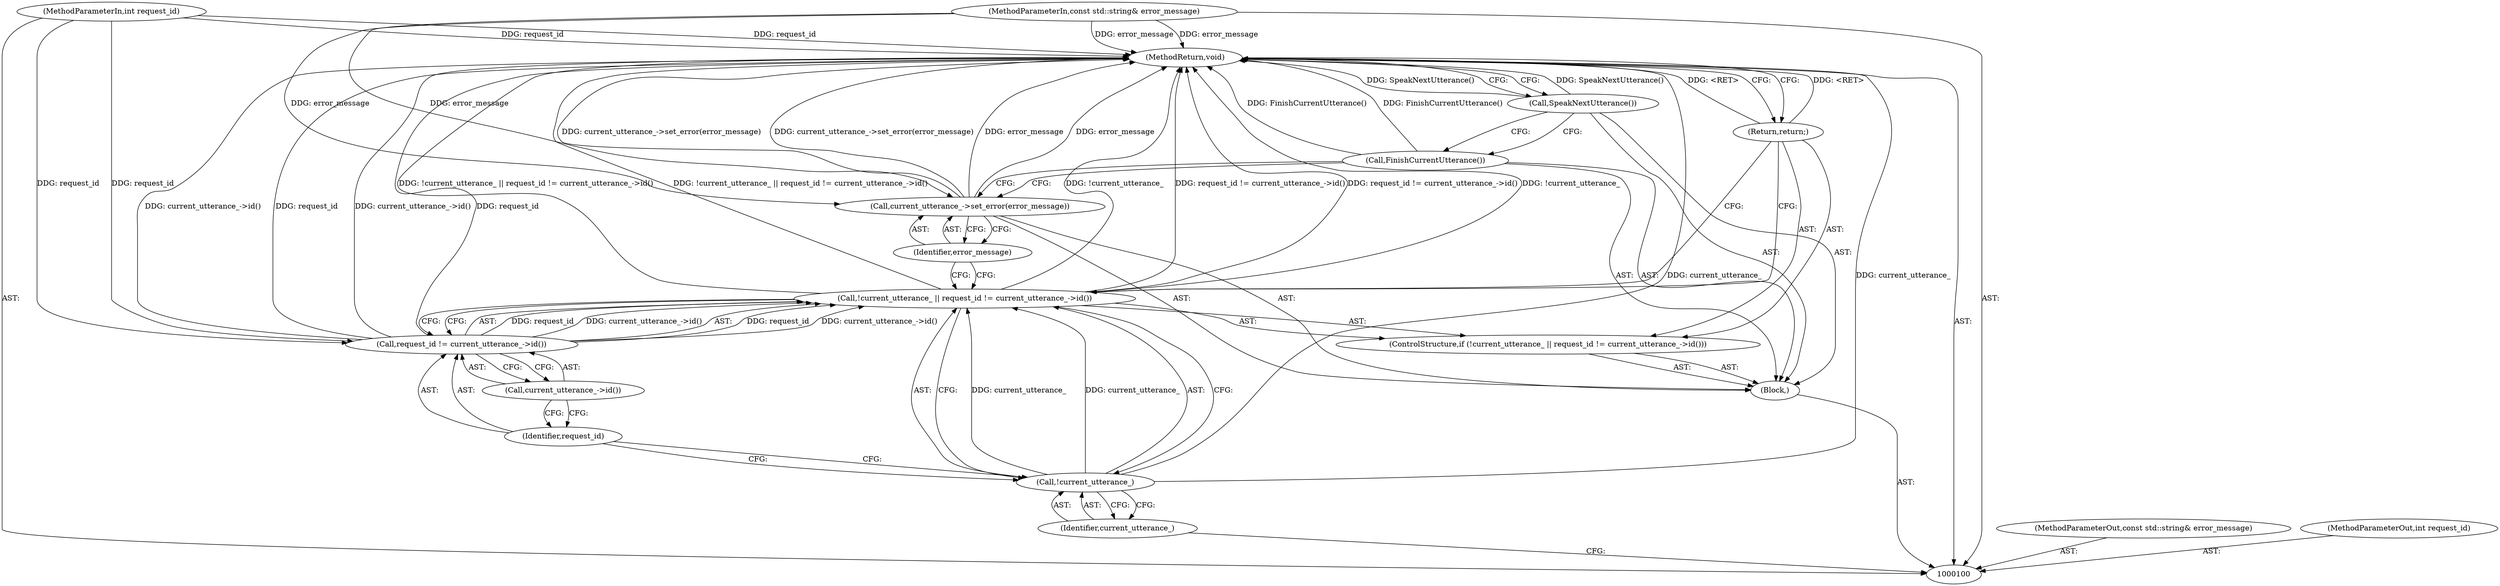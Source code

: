digraph "1_Chrome_c63f2b7fe4fe2977f858a8e36d5f48db17eff2e7_10" {
"1000116" [label="(MethodReturn,void)"];
"1000102" [label="(MethodParameterIn,const std::string& error_message)"];
"1000150" [label="(MethodParameterOut,const std::string& error_message)"];
"1000101" [label="(MethodParameterIn,int request_id)"];
"1000149" [label="(MethodParameterOut,int request_id)"];
"1000103" [label="(Block,)"];
"1000104" [label="(ControlStructure,if (!current_utterance_ || request_id != current_utterance_->id()))"];
"1000108" [label="(Call,request_id != current_utterance_->id())"];
"1000109" [label="(Identifier,request_id)"];
"1000110" [label="(Call,current_utterance_->id())"];
"1000105" [label="(Call,!current_utterance_ || request_id != current_utterance_->id())"];
"1000106" [label="(Call,!current_utterance_)"];
"1000107" [label="(Identifier,current_utterance_)"];
"1000111" [label="(Return,return;)"];
"1000112" [label="(Call,current_utterance_->set_error(error_message))"];
"1000113" [label="(Identifier,error_message)"];
"1000114" [label="(Call,FinishCurrentUtterance())"];
"1000115" [label="(Call,SpeakNextUtterance())"];
"1000116" -> "1000100"  [label="AST: "];
"1000116" -> "1000111"  [label="CFG: "];
"1000116" -> "1000115"  [label="CFG: "];
"1000105" -> "1000116"  [label="DDG: request_id != current_utterance_->id()"];
"1000105" -> "1000116"  [label="DDG: !current_utterance_ || request_id != current_utterance_->id()"];
"1000105" -> "1000116"  [label="DDG: !current_utterance_"];
"1000106" -> "1000116"  [label="DDG: current_utterance_"];
"1000114" -> "1000116"  [label="DDG: FinishCurrentUtterance()"];
"1000115" -> "1000116"  [label="DDG: SpeakNextUtterance()"];
"1000102" -> "1000116"  [label="DDG: error_message"];
"1000112" -> "1000116"  [label="DDG: current_utterance_->set_error(error_message)"];
"1000112" -> "1000116"  [label="DDG: error_message"];
"1000101" -> "1000116"  [label="DDG: request_id"];
"1000108" -> "1000116"  [label="DDG: current_utterance_->id()"];
"1000108" -> "1000116"  [label="DDG: request_id"];
"1000111" -> "1000116"  [label="DDG: <RET>"];
"1000102" -> "1000100"  [label="AST: "];
"1000102" -> "1000116"  [label="DDG: error_message"];
"1000102" -> "1000112"  [label="DDG: error_message"];
"1000150" -> "1000100"  [label="AST: "];
"1000101" -> "1000100"  [label="AST: "];
"1000101" -> "1000116"  [label="DDG: request_id"];
"1000101" -> "1000108"  [label="DDG: request_id"];
"1000149" -> "1000100"  [label="AST: "];
"1000103" -> "1000100"  [label="AST: "];
"1000104" -> "1000103"  [label="AST: "];
"1000112" -> "1000103"  [label="AST: "];
"1000114" -> "1000103"  [label="AST: "];
"1000115" -> "1000103"  [label="AST: "];
"1000104" -> "1000103"  [label="AST: "];
"1000105" -> "1000104"  [label="AST: "];
"1000111" -> "1000104"  [label="AST: "];
"1000108" -> "1000105"  [label="AST: "];
"1000108" -> "1000110"  [label="CFG: "];
"1000109" -> "1000108"  [label="AST: "];
"1000110" -> "1000108"  [label="AST: "];
"1000105" -> "1000108"  [label="CFG: "];
"1000108" -> "1000116"  [label="DDG: current_utterance_->id()"];
"1000108" -> "1000116"  [label="DDG: request_id"];
"1000108" -> "1000105"  [label="DDG: request_id"];
"1000108" -> "1000105"  [label="DDG: current_utterance_->id()"];
"1000101" -> "1000108"  [label="DDG: request_id"];
"1000109" -> "1000108"  [label="AST: "];
"1000109" -> "1000106"  [label="CFG: "];
"1000110" -> "1000109"  [label="CFG: "];
"1000110" -> "1000108"  [label="AST: "];
"1000110" -> "1000109"  [label="CFG: "];
"1000108" -> "1000110"  [label="CFG: "];
"1000105" -> "1000104"  [label="AST: "];
"1000105" -> "1000106"  [label="CFG: "];
"1000105" -> "1000108"  [label="CFG: "];
"1000106" -> "1000105"  [label="AST: "];
"1000108" -> "1000105"  [label="AST: "];
"1000111" -> "1000105"  [label="CFG: "];
"1000113" -> "1000105"  [label="CFG: "];
"1000105" -> "1000116"  [label="DDG: request_id != current_utterance_->id()"];
"1000105" -> "1000116"  [label="DDG: !current_utterance_ || request_id != current_utterance_->id()"];
"1000105" -> "1000116"  [label="DDG: !current_utterance_"];
"1000106" -> "1000105"  [label="DDG: current_utterance_"];
"1000108" -> "1000105"  [label="DDG: request_id"];
"1000108" -> "1000105"  [label="DDG: current_utterance_->id()"];
"1000106" -> "1000105"  [label="AST: "];
"1000106" -> "1000107"  [label="CFG: "];
"1000107" -> "1000106"  [label="AST: "];
"1000109" -> "1000106"  [label="CFG: "];
"1000105" -> "1000106"  [label="CFG: "];
"1000106" -> "1000116"  [label="DDG: current_utterance_"];
"1000106" -> "1000105"  [label="DDG: current_utterance_"];
"1000107" -> "1000106"  [label="AST: "];
"1000107" -> "1000100"  [label="CFG: "];
"1000106" -> "1000107"  [label="CFG: "];
"1000111" -> "1000104"  [label="AST: "];
"1000111" -> "1000105"  [label="CFG: "];
"1000116" -> "1000111"  [label="CFG: "];
"1000111" -> "1000116"  [label="DDG: <RET>"];
"1000112" -> "1000103"  [label="AST: "];
"1000112" -> "1000113"  [label="CFG: "];
"1000113" -> "1000112"  [label="AST: "];
"1000114" -> "1000112"  [label="CFG: "];
"1000112" -> "1000116"  [label="DDG: current_utterance_->set_error(error_message)"];
"1000112" -> "1000116"  [label="DDG: error_message"];
"1000102" -> "1000112"  [label="DDG: error_message"];
"1000113" -> "1000112"  [label="AST: "];
"1000113" -> "1000105"  [label="CFG: "];
"1000112" -> "1000113"  [label="CFG: "];
"1000114" -> "1000103"  [label="AST: "];
"1000114" -> "1000112"  [label="CFG: "];
"1000115" -> "1000114"  [label="CFG: "];
"1000114" -> "1000116"  [label="DDG: FinishCurrentUtterance()"];
"1000115" -> "1000103"  [label="AST: "];
"1000115" -> "1000114"  [label="CFG: "];
"1000116" -> "1000115"  [label="CFG: "];
"1000115" -> "1000116"  [label="DDG: SpeakNextUtterance()"];
}
